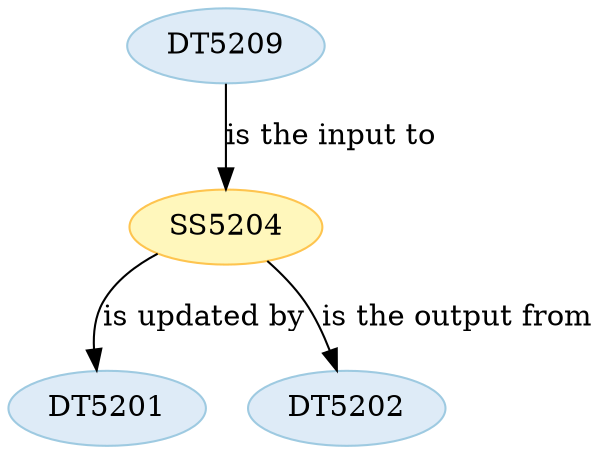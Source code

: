 strict digraph {


	"SS5204" [ color="2", colorscheme="ylorbr3", fillcolor="1", style="filled",  weight=0 ];

	"SS5204" -> "DT5201" [ label="is updated by", labeltooltip="DT5201 - is updated by - SS5204",  weight=0 ];

	"SS5204" -> "DT5202" [ label="is the output from", labeltooltip="DT5202 - is the output from - SS5204",  weight=0 ];

	"DT5201" [ color="2", colorscheme="blues3", fillcolor="1", style="filled",  weight=0 ];

	"DT5202" [ color="2", colorscheme="blues3", fillcolor="1", style="filled",  weight=0 ];

	"DT5209" [ color="2", colorscheme="blues3", fillcolor="1", style="filled",  weight=0 ];

	"DT5209" -> "SS5204" [ label="is the input to", labeltooltip="DT5209 - is the input to - SS5204",  weight=0 ];

}
